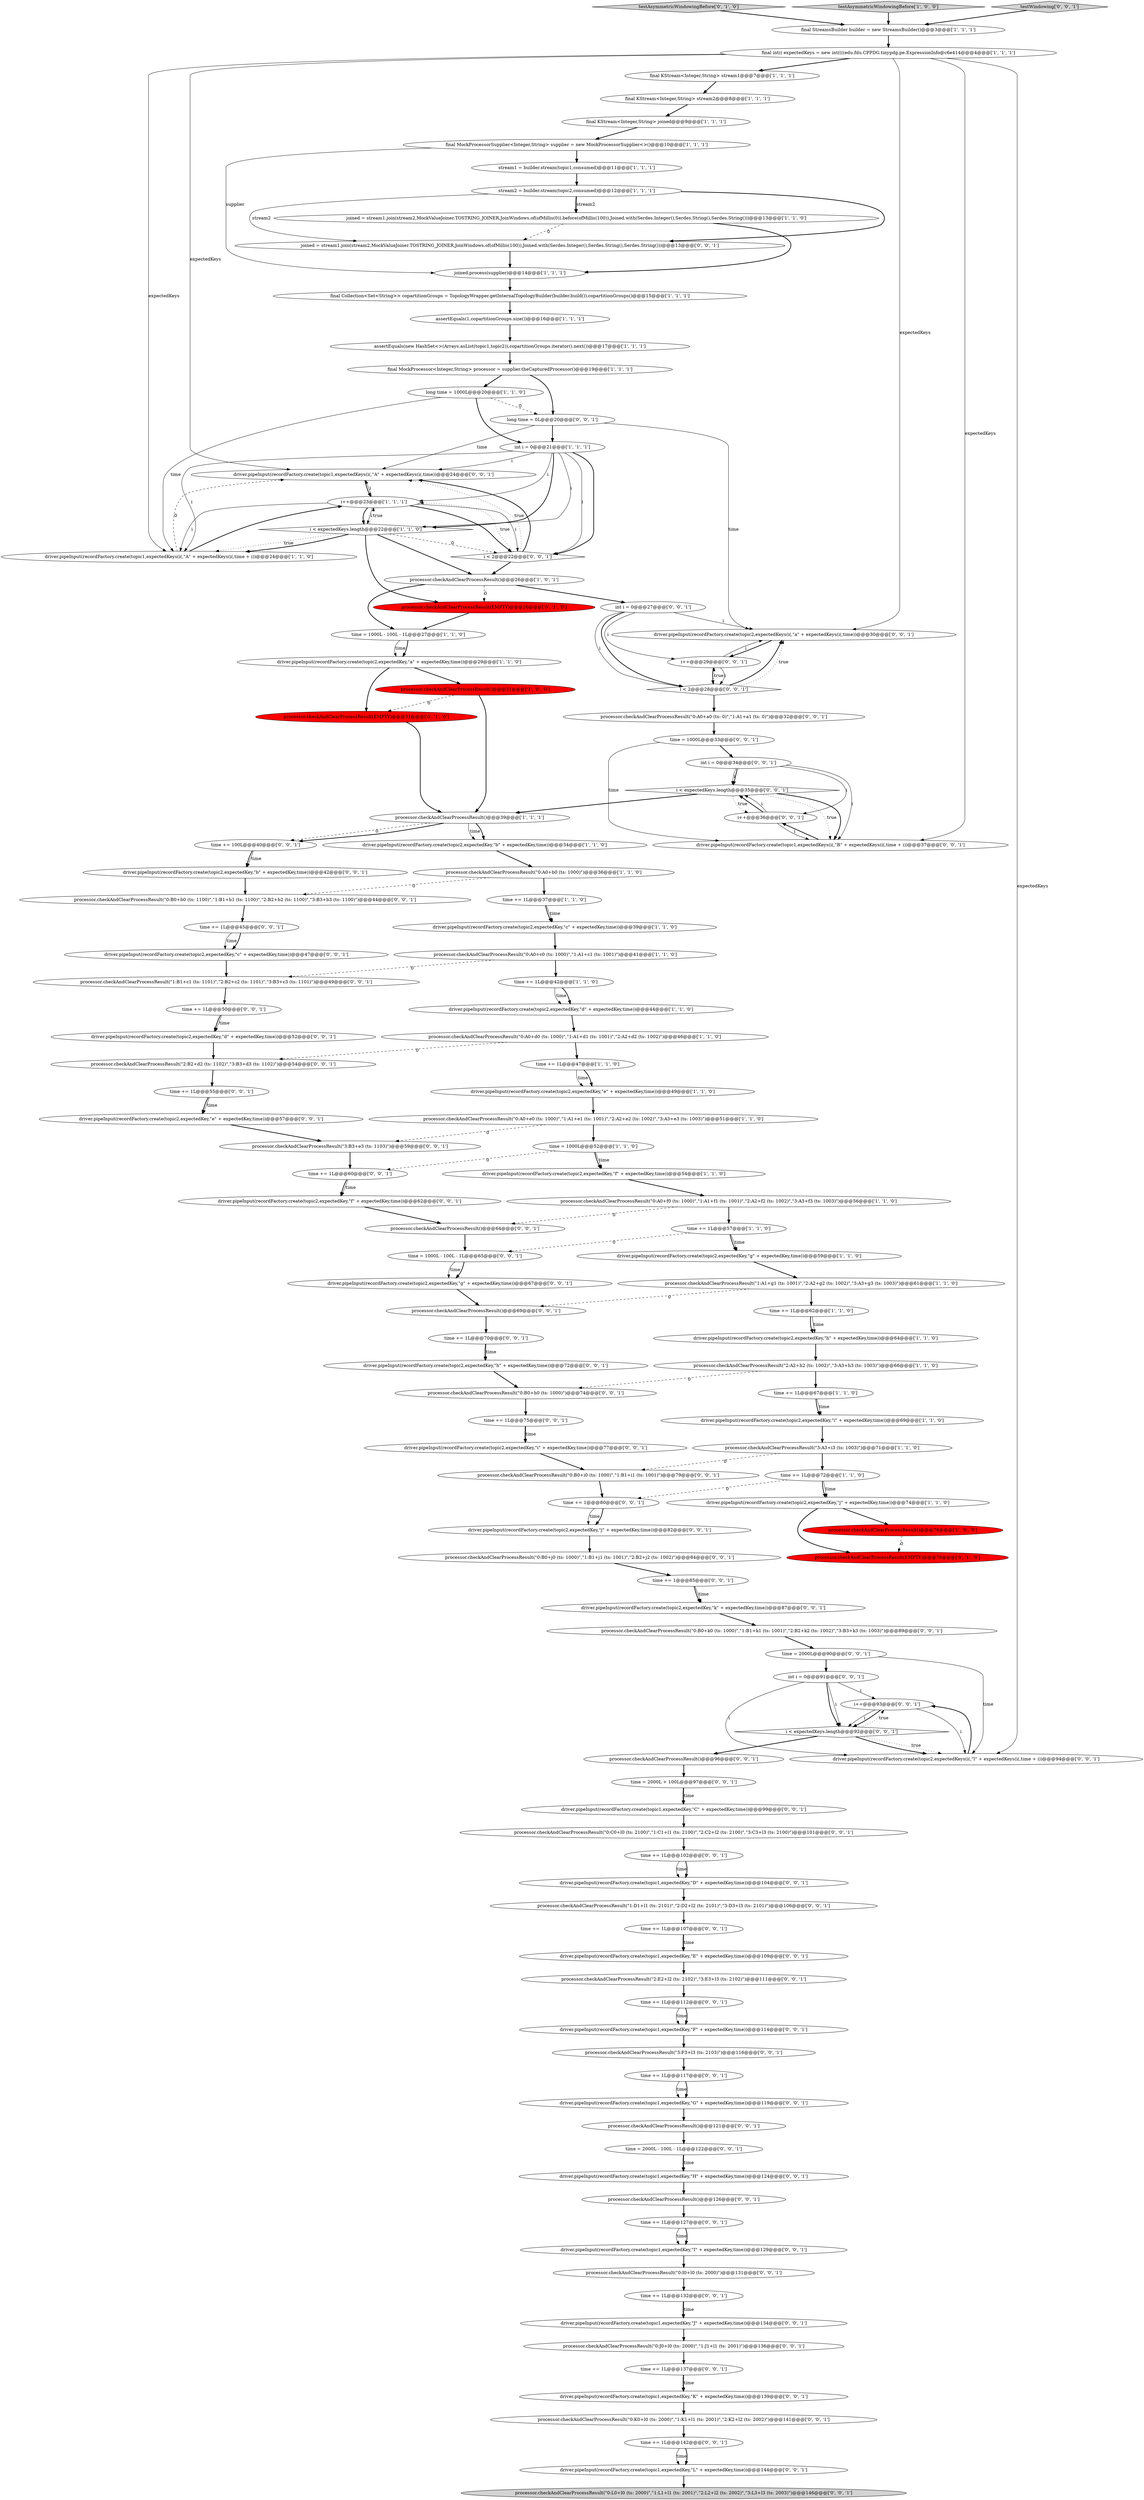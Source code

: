digraph {
102 [style = filled, label = "processor.checkAndClearProcessResult()@@@69@@@['0', '0', '1']", fillcolor = white, shape = ellipse image = "AAA0AAABBB3BBB"];
97 [style = filled, label = "driver.pipeInput(recordFactory.create(topic1,expectedKey,\"J\" + expectedKey,time))@@@134@@@['0', '0', '1']", fillcolor = white, shape = ellipse image = "AAA0AAABBB3BBB"];
21 [style = filled, label = "driver.pipeInput(recordFactory.create(topic2,expectedKey,\"h\" + expectedKey,time))@@@64@@@['1', '1', '0']", fillcolor = white, shape = ellipse image = "AAA0AAABBB1BBB"];
49 [style = filled, label = "processor.checkAndClearProcessResult(\"2:A2+h2 (ts: 1002)\",\"3:A3+h3 (ts: 1003)\")@@@66@@@['1', '1', '0']", fillcolor = white, shape = ellipse image = "AAA0AAABBB1BBB"];
86 [style = filled, label = "time += 1L@@@60@@@['0', '0', '1']", fillcolor = white, shape = ellipse image = "AAA0AAABBB3BBB"];
2 [style = filled, label = "processor.checkAndClearProcessResult(\"0:A0+b0 (ts: 1000)\")@@@36@@@['1', '1', '0']", fillcolor = white, shape = ellipse image = "AAA0AAABBB1BBB"];
47 [style = filled, label = "time += 1L@@@67@@@['1', '1', '0']", fillcolor = white, shape = ellipse image = "AAA0AAABBB1BBB"];
13 [style = filled, label = "time += 1L@@@47@@@['1', '1', '0']", fillcolor = white, shape = ellipse image = "AAA0AAABBB1BBB"];
26 [style = filled, label = "processor.checkAndClearProcessResult()@@@76@@@['1', '0', '0']", fillcolor = red, shape = ellipse image = "AAA1AAABBB1BBB"];
121 [style = filled, label = "processor.checkAndClearProcessResult(\"1:D1+l1 (ts: 2101)\",\"2:D2+l2 (ts: 2101)\",\"3:D3+l3 (ts: 2101)\")@@@106@@@['0', '0', '1']", fillcolor = white, shape = ellipse image = "AAA0AAABBB3BBB"];
69 [style = filled, label = "driver.pipeInput(recordFactory.create(topic1,expectedKey,\"K\" + expectedKey,time))@@@139@@@['0', '0', '1']", fillcolor = white, shape = ellipse image = "AAA0AAABBB3BBB"];
76 [style = filled, label = "i++@@@93@@@['0', '0', '1']", fillcolor = white, shape = ellipse image = "AAA0AAABBB3BBB"];
1 [style = filled, label = "stream2 = builder.stream(topic2,consumed)@@@12@@@['1', '1', '1']", fillcolor = white, shape = ellipse image = "AAA0AAABBB1BBB"];
52 [style = filled, label = "testAsymmetricWindowingBefore['0', '1', '0']", fillcolor = lightgray, shape = diamond image = "AAA0AAABBB2BBB"];
14 [style = filled, label = "final MockProcessor<Integer,String> processor = supplier.theCapturedProcessor()@@@19@@@['1', '1', '1']", fillcolor = white, shape = ellipse image = "AAA0AAABBB1BBB"];
94 [style = filled, label = "processor.checkAndClearProcessResult(\"1:B1+c1 (ts: 1101)\",\"2:B2+c2 (ts: 1101)\",\"3:B3+c3 (ts: 1101)\")@@@49@@@['0', '0', '1']", fillcolor = white, shape = ellipse image = "AAA0AAABBB3BBB"];
59 [style = filled, label = "driver.pipeInput(recordFactory.create(topic2,expectedKey,\"b\" + expectedKey,time))@@@42@@@['0', '0', '1']", fillcolor = white, shape = ellipse image = "AAA0AAABBB3BBB"];
74 [style = filled, label = "time += 100L@@@40@@@['0', '0', '1']", fillcolor = white, shape = ellipse image = "AAA0AAABBB3BBB"];
115 [style = filled, label = "processor.checkAndClearProcessResult(\"0:C0+l0 (ts: 2100)\",\"1:C1+l1 (ts: 2100)\",\"2:C2+l2 (ts: 2100)\",\"3:C3+l3 (ts: 2100)\")@@@101@@@['0', '0', '1']", fillcolor = white, shape = ellipse image = "AAA0AAABBB3BBB"];
30 [style = filled, label = "final StreamsBuilder builder = new StreamsBuilder()@@@3@@@['1', '1', '1']", fillcolor = white, shape = ellipse image = "AAA0AAABBB1BBB"];
134 [style = filled, label = "joined = stream1.join(stream2,MockValueJoiner.TOSTRING_JOINER,JoinWindows.of(ofMillis(100)),Joined.with(Serdes.Integer(),Serdes.String(),Serdes.String()))@@@13@@@['0', '0', '1']", fillcolor = white, shape = ellipse image = "AAA0AAABBB3BBB"];
106 [style = filled, label = "int i = 0@@@91@@@['0', '0', '1']", fillcolor = white, shape = ellipse image = "AAA0AAABBB3BBB"];
31 [style = filled, label = "processor.checkAndClearProcessResult(\"1:A1+g1 (ts: 1001)\",\"2:A2+g2 (ts: 1002)\",\"3:A3+g3 (ts: 1003)\")@@@61@@@['1', '1', '0']", fillcolor = white, shape = ellipse image = "AAA0AAABBB1BBB"];
82 [style = filled, label = "processor.checkAndClearProcessResult(\"2:E2+l2 (ts: 2102)\",\"3:E3+l3 (ts: 2102)\")@@@111@@@['0', '0', '1']", fillcolor = white, shape = ellipse image = "AAA0AAABBB3BBB"];
68 [style = filled, label = "driver.pipeInput(recordFactory.create(topic1,expectedKey,\"G\" + expectedKey,time))@@@119@@@['0', '0', '1']", fillcolor = white, shape = ellipse image = "AAA0AAABBB3BBB"];
73 [style = filled, label = "processor.checkAndClearProcessResult()@@@96@@@['0', '0', '1']", fillcolor = white, shape = ellipse image = "AAA0AAABBB3BBB"];
63 [style = filled, label = "i < expectedKeys.length@@@92@@@['0', '0', '1']", fillcolor = white, shape = diamond image = "AAA0AAABBB3BBB"];
66 [style = filled, label = "processor.checkAndClearProcessResult()@@@121@@@['0', '0', '1']", fillcolor = white, shape = ellipse image = "AAA0AAABBB3BBB"];
51 [style = filled, label = "processor.checkAndClearProcessResult(EMPTY)@@@76@@@['0', '1', '0']", fillcolor = red, shape = ellipse image = "AAA1AAABBB2BBB"];
37 [style = filled, label = "final Collection<Set<String>> copartitionGroups = TopologyWrapper.getInternalTopologyBuilder(builder.build()).copartitionGroups()@@@15@@@['1', '1', '1']", fillcolor = white, shape = ellipse image = "AAA0AAABBB1BBB"];
27 [style = filled, label = "final KStream<Integer,String> stream1@@@7@@@['1', '1', '1']", fillcolor = white, shape = ellipse image = "AAA0AAABBB1BBB"];
95 [style = filled, label = "time += 1L@@@107@@@['0', '0', '1']", fillcolor = white, shape = ellipse image = "AAA0AAABBB3BBB"];
131 [style = filled, label = "processor.checkAndClearProcessResult(\"0:B0+j0 (ts: 1000)\",\"1:B1+j1 (ts: 1001)\",\"2:B2+j2 (ts: 1002)\")@@@84@@@['0', '0', '1']", fillcolor = white, shape = ellipse image = "AAA0AAABBB3BBB"];
116 [style = filled, label = "driver.pipeInput(recordFactory.create(topic2,expectedKey,\"e\" + expectedKey,time))@@@57@@@['0', '0', '1']", fillcolor = white, shape = ellipse image = "AAA0AAABBB3BBB"];
50 [style = filled, label = "testAsymmetricWindowingBefore['1', '0', '0']", fillcolor = lightgray, shape = diamond image = "AAA0AAABBB1BBB"];
56 [style = filled, label = "driver.pipeInput(recordFactory.create(topic1,expectedKeys(i(,\"A\" + expectedKeys(i(,time))@@@24@@@['0', '0', '1']", fillcolor = white, shape = ellipse image = "AAA0AAABBB3BBB"];
98 [style = filled, label = "processor.checkAndClearProcessResult(\"3:B3+e3 (ts: 1103)\")@@@59@@@['0', '0', '1']", fillcolor = white, shape = ellipse image = "AAA0AAABBB3BBB"];
91 [style = filled, label = "driver.pipeInput(recordFactory.create(topic1,expectedKey,\"D\" + expectedKey,time))@@@104@@@['0', '0', '1']", fillcolor = white, shape = ellipse image = "AAA0AAABBB3BBB"];
65 [style = filled, label = "i < expectedKeys.length@@@35@@@['0', '0', '1']", fillcolor = white, shape = diamond image = "AAA0AAABBB3BBB"];
41 [style = filled, label = "time = 1000L@@@52@@@['1', '1', '0']", fillcolor = white, shape = ellipse image = "AAA0AAABBB1BBB"];
123 [style = filled, label = "driver.pipeInput(recordFactory.create(topic2,expectedKey,\"g\" + expectedKey,time))@@@67@@@['0', '0', '1']", fillcolor = white, shape = ellipse image = "AAA0AAABBB3BBB"];
20 [style = filled, label = "int i = 0@@@21@@@['1', '1', '1']", fillcolor = white, shape = ellipse image = "AAA0AAABBB1BBB"];
38 [style = filled, label = "driver.pipeInput(recordFactory.create(topic2,expectedKey,\"i\" + expectedKey,time))@@@69@@@['1', '1', '0']", fillcolor = white, shape = ellipse image = "AAA0AAABBB1BBB"];
96 [style = filled, label = "driver.pipeInput(recordFactory.create(topic2,expectedKey,\"i\" + expectedKey,time))@@@77@@@['0', '0', '1']", fillcolor = white, shape = ellipse image = "AAA0AAABBB3BBB"];
120 [style = filled, label = "driver.pipeInput(recordFactory.create(topic2,expectedKey,\"k\" + expectedKey,time))@@@87@@@['0', '0', '1']", fillcolor = white, shape = ellipse image = "AAA0AAABBB3BBB"];
0 [style = filled, label = "joined.process(supplier)@@@14@@@['1', '1', '1']", fillcolor = white, shape = ellipse image = "AAA0AAABBB1BBB"];
16 [style = filled, label = "stream1 = builder.stream(topic1,consumed)@@@11@@@['1', '1', '1']", fillcolor = white, shape = ellipse image = "AAA0AAABBB1BBB"];
18 [style = filled, label = "final KStream<Integer,String> joined@@@9@@@['1', '1', '1']", fillcolor = white, shape = ellipse image = "AAA0AAABBB1BBB"];
33 [style = filled, label = "final int(( expectedKeys = new int((((edu.fdu.CPPDG.tinypdg.pe.ExpressionInfo@c6e414@@@4@@@['1', '1', '1']", fillcolor = white, shape = ellipse image = "AAA0AAABBB1BBB"];
70 [style = filled, label = "processor.checkAndClearProcessResult(\"0:B0+k0 (ts: 1000)\",\"1:B1+k1 (ts: 1001)\",\"2:B2+k2 (ts: 1002)\",\"3:B3+k3 (ts: 1003)\")@@@89@@@['0', '0', '1']", fillcolor = white, shape = ellipse image = "AAA0AAABBB3BBB"];
46 [style = filled, label = "processor.checkAndClearProcessResult(\"0:A0+f0 (ts: 1000)\",\"1:A1+f1 (ts: 1001)\",\"2:A2+f2 (ts: 1002)\",\"3:A3+f3 (ts: 1003)\")@@@56@@@['1', '1', '0']", fillcolor = white, shape = ellipse image = "AAA0AAABBB1BBB"];
125 [style = filled, label = "time += 1L@@@112@@@['0', '0', '1']", fillcolor = white, shape = ellipse image = "AAA0AAABBB3BBB"];
111 [style = filled, label = "processor.checkAndClearProcessResult(\"0:L0+l0 (ts: 2000)\",\"1:L1+l1 (ts: 2001)\",\"2:L2+l2 (ts: 2002)\",\"3:L3+l3 (ts: 2003)\")@@@146@@@['0', '0', '1']", fillcolor = lightgray, shape = ellipse image = "AAA0AAABBB3BBB"];
129 [style = filled, label = "i++@@@36@@@['0', '0', '1']", fillcolor = white, shape = ellipse image = "AAA0AAABBB3BBB"];
36 [style = filled, label = "time += 1L@@@57@@@['1', '1', '0']", fillcolor = white, shape = ellipse image = "AAA0AAABBB1BBB"];
32 [style = filled, label = "final KStream<Integer,String> stream2@@@8@@@['1', '1', '1']", fillcolor = white, shape = ellipse image = "AAA0AAABBB1BBB"];
113 [style = filled, label = "processor.checkAndClearProcessResult()@@@126@@@['0', '0', '1']", fillcolor = white, shape = ellipse image = "AAA0AAABBB3BBB"];
35 [style = filled, label = "joined = stream1.join(stream2,MockValueJoiner.TOSTRING_JOINER,JoinWindows.of(ofMillis(0)).before(ofMillis(100)),Joined.with(Serdes.Integer(),Serdes.String(),Serdes.String()))@@@13@@@['1', '1', '0']", fillcolor = white, shape = ellipse image = "AAA0AAABBB1BBB"];
55 [style = filled, label = "processor.checkAndClearProcessResult(\"3:F3+l3 (ts: 2103)\")@@@116@@@['0', '0', '1']", fillcolor = white, shape = ellipse image = "AAA0AAABBB3BBB"];
118 [style = filled, label = "driver.pipeInput(recordFactory.create(topic1,expectedKey,\"I\" + expectedKey,time))@@@129@@@['0', '0', '1']", fillcolor = white, shape = ellipse image = "AAA0AAABBB3BBB"];
101 [style = filled, label = "time += 1L@@@55@@@['0', '0', '1']", fillcolor = white, shape = ellipse image = "AAA0AAABBB3BBB"];
103 [style = filled, label = "time = 1000L - 100L - 1L@@@65@@@['0', '0', '1']", fillcolor = white, shape = ellipse image = "AAA0AAABBB3BBB"];
78 [style = filled, label = "driver.pipeInput(recordFactory.create(topic2,expectedKey,\"d\" + expectedKey,time))@@@52@@@['0', '0', '1']", fillcolor = white, shape = ellipse image = "AAA0AAABBB3BBB"];
48 [style = filled, label = "processor.checkAndClearProcessResult(\"0:A0+d0 (ts: 1000)\",\"1:A1+d1 (ts: 1001)\",\"2:A2+d2 (ts: 1002)\")@@@46@@@['1', '1', '0']", fillcolor = white, shape = ellipse image = "AAA0AAABBB1BBB"];
89 [style = filled, label = "driver.pipeInput(recordFactory.create(topic2,expectedKeys(i(,\"a\" + expectedKeys(i(,time))@@@30@@@['0', '0', '1']", fillcolor = white, shape = ellipse image = "AAA0AAABBB3BBB"];
40 [style = filled, label = "time = 1000L - 100L - 1L@@@27@@@['1', '1', '0']", fillcolor = white, shape = ellipse image = "AAA0AAABBB1BBB"];
5 [style = filled, label = "time += 1L@@@37@@@['1', '1', '0']", fillcolor = white, shape = ellipse image = "AAA0AAABBB1BBB"];
10 [style = filled, label = "time += 1L@@@62@@@['1', '1', '0']", fillcolor = white, shape = ellipse image = "AAA0AAABBB1BBB"];
109 [style = filled, label = "testWindowing['0', '0', '1']", fillcolor = lightgray, shape = diamond image = "AAA0AAABBB3BBB"];
107 [style = filled, label = "int i = 0@@@27@@@['0', '0', '1']", fillcolor = white, shape = ellipse image = "AAA0AAABBB3BBB"];
87 [style = filled, label = "time += 1L@@@70@@@['0', '0', '1']", fillcolor = white, shape = ellipse image = "AAA0AAABBB3BBB"];
132 [style = filled, label = "time = 2000L - 100L - 1L@@@122@@@['0', '0', '1']", fillcolor = white, shape = ellipse image = "AAA0AAABBB3BBB"];
58 [style = filled, label = "driver.pipeInput(recordFactory.create(topic1,expectedKey,\"E\" + expectedKey,time))@@@109@@@['0', '0', '1']", fillcolor = white, shape = ellipse image = "AAA0AAABBB3BBB"];
15 [style = filled, label = "driver.pipeInput(recordFactory.create(topic2,expectedKey,\"b\" + expectedKey,time))@@@34@@@['1', '1', '0']", fillcolor = white, shape = ellipse image = "AAA0AAABBB1BBB"];
79 [style = filled, label = "driver.pipeInput(recordFactory.create(topic2,expectedKey,\"h\" + expectedKey,time))@@@72@@@['0', '0', '1']", fillcolor = white, shape = ellipse image = "AAA0AAABBB3BBB"];
135 [style = filled, label = "time += 1L@@@50@@@['0', '0', '1']", fillcolor = white, shape = ellipse image = "AAA0AAABBB3BBB"];
4 [style = filled, label = "i++@@@23@@@['1', '1', '1']", fillcolor = white, shape = ellipse image = "AAA0AAABBB1BBB"];
72 [style = filled, label = "time += 1@@@85@@@['0', '0', '1']", fillcolor = white, shape = ellipse image = "AAA0AAABBB3BBB"];
84 [style = filled, label = "driver.pipeInput(recordFactory.create(topic1,expectedKey,\"C\" + expectedKey,time))@@@99@@@['0', '0', '1']", fillcolor = white, shape = ellipse image = "AAA0AAABBB3BBB"];
8 [style = filled, label = "time += 1L@@@72@@@['1', '1', '0']", fillcolor = white, shape = ellipse image = "AAA0AAABBB1BBB"];
62 [style = filled, label = "processor.checkAndClearProcessResult(\"2:B2+d2 (ts: 1102)\",\"3:B3+d3 (ts: 1102)\")@@@54@@@['0', '0', '1']", fillcolor = white, shape = ellipse image = "AAA0AAABBB3BBB"];
3 [style = filled, label = "driver.pipeInput(recordFactory.create(topic2,expectedKey,\"c\" + expectedKey,time))@@@39@@@['1', '1', '0']", fillcolor = white, shape = ellipse image = "AAA0AAABBB1BBB"];
64 [style = filled, label = "processor.checkAndClearProcessResult(\"0:K0+l0 (ts: 2000)\",\"1:K1+l1 (ts: 2001)\",\"2:K2+l2 (ts: 2002)\")@@@141@@@['0', '0', '1']", fillcolor = white, shape = ellipse image = "AAA0AAABBB3BBB"];
105 [style = filled, label = "driver.pipeInput(recordFactory.create(topic2,expectedKey,\"f\" + expectedKey,time))@@@62@@@['0', '0', '1']", fillcolor = white, shape = ellipse image = "AAA0AAABBB3BBB"];
54 [style = filled, label = "processor.checkAndClearProcessResult(EMPTY)@@@31@@@['0', '1', '0']", fillcolor = red, shape = ellipse image = "AAA1AAABBB2BBB"];
77 [style = filled, label = "time += 1L@@@117@@@['0', '0', '1']", fillcolor = white, shape = ellipse image = "AAA0AAABBB3BBB"];
127 [style = filled, label = "time += 1L@@@142@@@['0', '0', '1']", fillcolor = white, shape = ellipse image = "AAA0AAABBB3BBB"];
99 [style = filled, label = "processor.checkAndClearProcessResult(\"0:I0+l0 (ts: 2000)\")@@@131@@@['0', '0', '1']", fillcolor = white, shape = ellipse image = "AAA0AAABBB3BBB"];
61 [style = filled, label = "processor.checkAndClearProcessResult(\"0:A0+a0 (ts: 0)\",\"1:A1+a1 (ts: 0)\")@@@32@@@['0', '0', '1']", fillcolor = white, shape = ellipse image = "AAA0AAABBB3BBB"];
110 [style = filled, label = "driver.pipeInput(recordFactory.create(topic1,expectedKey,\"F\" + expectedKey,time))@@@114@@@['0', '0', '1']", fillcolor = white, shape = ellipse image = "AAA0AAABBB3BBB"];
53 [style = filled, label = "processor.checkAndClearProcessResult(EMPTY)@@@26@@@['0', '1', '0']", fillcolor = red, shape = ellipse image = "AAA1AAABBB2BBB"];
57 [style = filled, label = "processor.checkAndClearProcessResult(\"0:B0+b0 (ts: 1100)\",\"1:B1+b1 (ts: 1100)\",\"2:B2+b2 (ts: 1100)\",\"3:B3+b3 (ts: 1100)\")@@@44@@@['0', '0', '1']", fillcolor = white, shape = ellipse image = "AAA0AAABBB3BBB"];
85 [style = filled, label = "driver.pipeInput(recordFactory.create(topic1,expectedKey,\"H\" + expectedKey,time))@@@124@@@['0', '0', '1']", fillcolor = white, shape = ellipse image = "AAA0AAABBB3BBB"];
28 [style = filled, label = "driver.pipeInput(recordFactory.create(topic2,expectedKey,\"f\" + expectedKey,time))@@@54@@@['1', '1', '0']", fillcolor = white, shape = ellipse image = "AAA0AAABBB1BBB"];
130 [style = filled, label = "time += 1L@@@75@@@['0', '0', '1']", fillcolor = white, shape = ellipse image = "AAA0AAABBB3BBB"];
23 [style = filled, label = "driver.pipeInput(recordFactory.create(topic2,expectedKey,\"j\" + expectedKey,time))@@@74@@@['1', '1', '0']", fillcolor = white, shape = ellipse image = "AAA0AAABBB1BBB"];
122 [style = filled, label = "driver.pipeInput(recordFactory.create(topic2,expectedKey,\"j\" + expectedKey,time))@@@82@@@['0', '0', '1']", fillcolor = white, shape = ellipse image = "AAA0AAABBB3BBB"];
108 [style = filled, label = "time += 1L@@@127@@@['0', '0', '1']", fillcolor = white, shape = ellipse image = "AAA0AAABBB3BBB"];
92 [style = filled, label = "driver.pipeInput(recordFactory.create(topic2,expectedKey,\"c\" + expectedKey,time))@@@47@@@['0', '0', '1']", fillcolor = white, shape = ellipse image = "AAA0AAABBB3BBB"];
67 [style = filled, label = "processor.checkAndClearProcessResult(\"0:J0+l0 (ts: 2000)\",\"1:J1+l1 (ts: 2001)\")@@@136@@@['0', '0', '1']", fillcolor = white, shape = ellipse image = "AAA0AAABBB3BBB"];
44 [style = filled, label = "processor.checkAndClearProcessResult()@@@31@@@['1', '0', '0']", fillcolor = red, shape = ellipse image = "AAA1AAABBB1BBB"];
17 [style = filled, label = "driver.pipeInput(recordFactory.create(topic2,expectedKey,\"a\" + expectedKey,time))@@@29@@@['1', '1', '0']", fillcolor = white, shape = ellipse image = "AAA0AAABBB1BBB"];
7 [style = filled, label = "driver.pipeInput(recordFactory.create(topic2,expectedKey,\"e\" + expectedKey,time))@@@49@@@['1', '1', '0']", fillcolor = white, shape = ellipse image = "AAA0AAABBB1BBB"];
60 [style = filled, label = "processor.checkAndClearProcessResult(\"0:B0+h0 (ts: 1000)\")@@@74@@@['0', '0', '1']", fillcolor = white, shape = ellipse image = "AAA0AAABBB3BBB"];
133 [style = filled, label = "i < 2@@@28@@@['0', '0', '1']", fillcolor = white, shape = diamond image = "AAA0AAABBB3BBB"];
34 [style = filled, label = "driver.pipeInput(recordFactory.create(topic1,expectedKeys(i(,\"A\" + expectedKeys(i(,time + i))@@@24@@@['1', '1', '0']", fillcolor = white, shape = ellipse image = "AAA0AAABBB1BBB"];
100 [style = filled, label = "driver.pipeInput(recordFactory.create(topic2,expectedKeys(i(,\"l\" + expectedKeys(i(,time + i))@@@94@@@['0', '0', '1']", fillcolor = white, shape = ellipse image = "AAA0AAABBB3BBB"];
45 [style = filled, label = "driver.pipeInput(recordFactory.create(topic2,expectedKey,\"d\" + expectedKey,time))@@@44@@@['1', '1', '0']", fillcolor = white, shape = ellipse image = "AAA0AAABBB1BBB"];
83 [style = filled, label = "i < 2@@@22@@@['0', '0', '1']", fillcolor = white, shape = diamond image = "AAA0AAABBB3BBB"];
126 [style = filled, label = "i++@@@29@@@['0', '0', '1']", fillcolor = white, shape = ellipse image = "AAA0AAABBB3BBB"];
119 [style = filled, label = "int i = 0@@@34@@@['0', '0', '1']", fillcolor = white, shape = ellipse image = "AAA0AAABBB3BBB"];
104 [style = filled, label = "time += 1L@@@132@@@['0', '0', '1']", fillcolor = white, shape = ellipse image = "AAA0AAABBB3BBB"];
9 [style = filled, label = "processor.checkAndClearProcessResult()@@@39@@@['1', '1', '1']", fillcolor = white, shape = ellipse image = "AAA0AAABBB1BBB"];
90 [style = filled, label = "time += 1L@@@102@@@['0', '0', '1']", fillcolor = white, shape = ellipse image = "AAA0AAABBB3BBB"];
80 [style = filled, label = "driver.pipeInput(recordFactory.create(topic1,expectedKey,\"L\" + expectedKey,time))@@@144@@@['0', '0', '1']", fillcolor = white, shape = ellipse image = "AAA0AAABBB3BBB"];
88 [style = filled, label = "time += 1@@@80@@@['0', '0', '1']", fillcolor = white, shape = ellipse image = "AAA0AAABBB3BBB"];
11 [style = filled, label = "long time = 1000L@@@20@@@['1', '1', '0']", fillcolor = white, shape = ellipse image = "AAA0AAABBB1BBB"];
22 [style = filled, label = "i < expectedKeys.length@@@22@@@['1', '1', '0']", fillcolor = white, shape = diamond image = "AAA0AAABBB1BBB"];
29 [style = filled, label = "processor.checkAndClearProcessResult(\"3:A3+i3 (ts: 1003)\")@@@71@@@['1', '1', '0']", fillcolor = white, shape = ellipse image = "AAA0AAABBB1BBB"];
43 [style = filled, label = "assertEquals(1,copartitionGroups.size())@@@16@@@['1', '1', '1']", fillcolor = white, shape = ellipse image = "AAA0AAABBB1BBB"];
42 [style = filled, label = "time += 1L@@@42@@@['1', '1', '0']", fillcolor = white, shape = ellipse image = "AAA0AAABBB1BBB"];
81 [style = filled, label = "time += 1L@@@137@@@['0', '0', '1']", fillcolor = white, shape = ellipse image = "AAA0AAABBB3BBB"];
124 [style = filled, label = "time += 1L@@@45@@@['0', '0', '1']", fillcolor = white, shape = ellipse image = "AAA0AAABBB3BBB"];
93 [style = filled, label = "driver.pipeInput(recordFactory.create(topic1,expectedKeys(i(,\"B\" + expectedKeys(i(,time + i))@@@37@@@['0', '0', '1']", fillcolor = white, shape = ellipse image = "AAA0AAABBB3BBB"];
112 [style = filled, label = "time = 1000L@@@33@@@['0', '0', '1']", fillcolor = white, shape = ellipse image = "AAA0AAABBB3BBB"];
128 [style = filled, label = "time = 2000L + 100L@@@97@@@['0', '0', '1']", fillcolor = white, shape = ellipse image = "AAA0AAABBB3BBB"];
12 [style = filled, label = "driver.pipeInput(recordFactory.create(topic2,expectedKey,\"g\" + expectedKey,time))@@@59@@@['1', '1', '0']", fillcolor = white, shape = ellipse image = "AAA0AAABBB1BBB"];
19 [style = filled, label = "final MockProcessorSupplier<Integer,String> supplier = new MockProcessorSupplier<>()@@@10@@@['1', '1', '1']", fillcolor = white, shape = ellipse image = "AAA0AAABBB1BBB"];
24 [style = filled, label = "processor.checkAndClearProcessResult()@@@26@@@['1', '0', '1']", fillcolor = white, shape = ellipse image = "AAA0AAABBB1BBB"];
75 [style = filled, label = "processor.checkAndClearProcessResult()@@@64@@@['0', '0', '1']", fillcolor = white, shape = ellipse image = "AAA0AAABBB3BBB"];
25 [style = filled, label = "processor.checkAndClearProcessResult(\"0:A0+e0 (ts: 1000)\",\"1:A1+e1 (ts: 1001)\",\"2:A2+e2 (ts: 1002)\",\"3:A3+e3 (ts: 1003)\")@@@51@@@['1', '1', '0']", fillcolor = white, shape = ellipse image = "AAA0AAABBB1BBB"];
6 [style = filled, label = "assertEquals(new HashSet<>(Arrays.asList(topic1,topic2)),copartitionGroups.iterator().next())@@@17@@@['1', '1', '1']", fillcolor = white, shape = ellipse image = "AAA0AAABBB1BBB"];
71 [style = filled, label = "time = 2000L@@@90@@@['0', '0', '1']", fillcolor = white, shape = ellipse image = "AAA0AAABBB3BBB"];
117 [style = filled, label = "processor.checkAndClearProcessResult(\"0:B0+i0 (ts: 1000)\",\"1:B1+i1 (ts: 1001)\")@@@79@@@['0', '0', '1']", fillcolor = white, shape = ellipse image = "AAA0AAABBB3BBB"];
39 [style = filled, label = "processor.checkAndClearProcessResult(\"0:A0+c0 (ts: 1000)\",\"1:A1+c1 (ts: 1001)\")@@@41@@@['1', '1', '0']", fillcolor = white, shape = ellipse image = "AAA0AAABBB1BBB"];
114 [style = filled, label = "long time = 0L@@@20@@@['0', '0', '1']", fillcolor = white, shape = ellipse image = "AAA0AAABBB3BBB"];
5->3 [style = bold, label=""];
42->45 [style = solid, label="time"];
40->17 [style = solid, label="time"];
112->93 [style = solid, label="time"];
27->32 [style = bold, label=""];
17->54 [style = bold, label=""];
5->3 [style = solid, label="time"];
33->100 [style = solid, label="expectedKeys"];
107->133 [style = bold, label=""];
83->56 [style = dotted, label="true"];
23->51 [style = bold, label=""];
61->112 [style = bold, label=""];
42->45 [style = bold, label=""];
128->84 [style = bold, label=""];
100->76 [style = bold, label=""];
95->58 [style = bold, label=""];
76->100 [style = solid, label="i"];
90->91 [style = solid, label="time"];
25->98 [style = dashed, label="0"];
36->103 [style = dashed, label="0"];
67->81 [style = bold, label=""];
14->114 [style = bold, label=""];
68->66 [style = bold, label=""];
59->57 [style = bold, label=""];
130->96 [style = bold, label=""];
57->124 [style = bold, label=""];
107->126 [style = solid, label="i"];
36->12 [style = bold, label=""];
97->67 [style = bold, label=""];
93->129 [style = bold, label=""];
126->89 [style = solid, label="i"];
45->48 [style = bold, label=""];
22->83 [style = dashed, label="0"];
131->72 [style = bold, label=""];
41->28 [style = bold, label=""];
19->0 [style = solid, label="supplier"];
33->56 [style = solid, label="expectedKeys"];
71->106 [style = bold, label=""];
88->122 [style = solid, label="time"];
63->73 [style = bold, label=""];
37->43 [style = bold, label=""];
123->102 [style = bold, label=""];
65->93 [style = dotted, label="true"];
103->123 [style = solid, label="time"];
9->74 [style = dashed, label="0"];
70->71 [style = bold, label=""];
34->56 [style = dashed, label="0"];
121->95 [style = bold, label=""];
133->126 [style = dotted, label="true"];
104->97 [style = bold, label=""];
65->9 [style = bold, label=""];
133->89 [style = bold, label=""];
115->90 [style = bold, label=""];
3->39 [style = bold, label=""];
11->34 [style = solid, label="time"];
17->44 [style = bold, label=""];
32->18 [style = bold, label=""];
1->134 [style = bold, label=""];
120->70 [style = bold, label=""];
83->56 [style = bold, label=""];
81->69 [style = bold, label=""];
108->118 [style = solid, label="time"];
60->130 [style = bold, label=""];
14->11 [style = bold, label=""];
135->78 [style = bold, label=""];
62->101 [style = bold, label=""];
126->133 [style = bold, label=""];
24->107 [style = bold, label=""];
126->133 [style = solid, label="i"];
74->59 [style = bold, label=""];
63->76 [style = dotted, label="true"];
128->84 [style = solid, label="time"];
39->94 [style = dashed, label="0"];
41->86 [style = dashed, label="0"];
133->89 [style = dotted, label="true"];
9->15 [style = solid, label="time"];
8->23 [style = bold, label=""];
129->93 [style = solid, label="i"];
77->68 [style = solid, label="time"];
31->102 [style = dashed, label="0"];
4->34 [style = solid, label="i"];
50->30 [style = bold, label=""];
33->34 [style = solid, label="expectedKeys"];
18->19 [style = bold, label=""];
35->134 [style = dashed, label="0"];
46->36 [style = bold, label=""];
69->64 [style = bold, label=""];
1->35 [style = bold, label=""];
41->28 [style = solid, label="time"];
13->7 [style = solid, label="time"];
24->40 [style = bold, label=""];
10->21 [style = bold, label=""];
114->56 [style = solid, label="time"];
113->108 [style = bold, label=""];
33->27 [style = bold, label=""];
49->60 [style = dashed, label="0"];
1->134 [style = solid, label="stream2"];
75->103 [style = bold, label=""];
103->123 [style = bold, label=""];
35->0 [style = bold, label=""];
119->65 [style = bold, label=""];
86->105 [style = bold, label=""];
122->131 [style = bold, label=""];
135->78 [style = solid, label="time"];
110->55 [style = bold, label=""];
8->23 [style = solid, label="time"];
84->115 [style = bold, label=""];
129->65 [style = bold, label=""];
86->105 [style = solid, label="time"];
40->17 [style = bold, label=""];
109->30 [style = bold, label=""];
125->110 [style = solid, label="time"];
105->75 [style = bold, label=""];
89->126 [style = bold, label=""];
48->13 [style = bold, label=""];
87->79 [style = bold, label=""];
99->104 [style = bold, label=""];
130->96 [style = solid, label="time"];
79->60 [style = bold, label=""];
39->42 [style = bold, label=""];
22->4 [style = dotted, label="true"];
90->91 [style = bold, label=""];
4->22 [style = bold, label=""];
12->31 [style = bold, label=""];
9->74 [style = bold, label=""];
82->125 [style = bold, label=""];
44->54 [style = dashed, label="0"];
117->88 [style = bold, label=""];
119->129 [style = solid, label="i"];
30->33 [style = bold, label=""];
4->83 [style = solid, label="i"];
25->41 [style = bold, label=""];
85->113 [style = bold, label=""];
106->63 [style = solid, label="i"];
74->59 [style = solid, label="time"];
53->40 [style = bold, label=""];
1->35 [style = solid, label="stream2"];
119->93 [style = solid, label="i"];
55->77 [style = bold, label=""];
88->122 [style = bold, label=""];
112->119 [style = bold, label=""];
77->68 [style = bold, label=""];
72->120 [style = bold, label=""];
19->16 [style = bold, label=""];
118->99 [style = bold, label=""];
104->97 [style = solid, label="time"];
63->100 [style = dotted, label="true"];
8->88 [style = dashed, label="0"];
73->128 [style = bold, label=""];
64->127 [style = bold, label=""];
16->1 [style = bold, label=""];
83->24 [style = bold, label=""];
65->129 [style = dotted, label="true"];
31->10 [style = bold, label=""];
125->110 [style = bold, label=""];
4->56 [style = solid, label="i"];
106->76 [style = solid, label="i"];
83->4 [style = dotted, label="true"];
21->49 [style = bold, label=""];
114->89 [style = solid, label="time"];
20->4 [style = solid, label="i"];
20->34 [style = solid, label="i"];
78->62 [style = bold, label=""];
33->89 [style = solid, label="expectedKeys"];
29->117 [style = dashed, label="0"];
44->9 [style = bold, label=""];
36->12 [style = solid, label="time"];
20->56 [style = solid, label="i"];
2->5 [style = bold, label=""];
91->121 [style = bold, label=""];
114->20 [style = bold, label=""];
4->22 [style = solid, label="i"];
124->92 [style = solid, label="time"];
22->34 [style = dotted, label="true"];
11->114 [style = dashed, label="0"];
11->20 [style = bold, label=""];
29->8 [style = bold, label=""];
15->2 [style = bold, label=""];
26->51 [style = dashed, label="0"];
33->93 [style = solid, label="expectedKeys"];
0->37 [style = bold, label=""];
94->135 [style = bold, label=""];
87->79 [style = solid, label="time"];
124->92 [style = bold, label=""];
2->57 [style = dashed, label="0"];
20->83 [style = solid, label="i"];
66->132 [style = bold, label=""];
132->85 [style = bold, label=""];
38->29 [style = bold, label=""];
20->22 [style = solid, label="i"];
63->100 [style = bold, label=""];
23->26 [style = bold, label=""];
108->118 [style = bold, label=""];
48->62 [style = dashed, label="0"];
80->111 [style = bold, label=""];
101->116 [style = bold, label=""];
47->38 [style = bold, label=""];
116->98 [style = bold, label=""];
76->63 [style = solid, label="i"];
132->85 [style = solid, label="time"];
43->6 [style = bold, label=""];
96->117 [style = bold, label=""];
81->69 [style = solid, label="time"];
20->22 [style = bold, label=""];
49->47 [style = bold, label=""];
98->86 [style = bold, label=""];
4->83 [style = bold, label=""];
6->14 [style = bold, label=""];
95->58 [style = solid, label="time"];
46->75 [style = dashed, label="0"];
24->53 [style = dashed, label="0"];
28->46 [style = bold, label=""];
56->4 [style = bold, label=""];
22->53 [style = bold, label=""];
101->116 [style = solid, label="time"];
106->100 [style = solid, label="i"];
127->80 [style = solid, label="time"];
102->87 [style = bold, label=""];
134->0 [style = bold, label=""];
107->89 [style = solid, label="i"];
9->15 [style = bold, label=""];
13->7 [style = bold, label=""];
20->83 [style = bold, label=""];
65->93 [style = bold, label=""];
22->34 [style = bold, label=""];
47->38 [style = solid, label="time"];
54->9 [style = bold, label=""];
133->61 [style = bold, label=""];
34->4 [style = bold, label=""];
129->65 [style = solid, label="i"];
92->94 [style = bold, label=""];
7->25 [style = bold, label=""];
22->24 [style = bold, label=""];
72->120 [style = solid, label="time"];
106->63 [style = bold, label=""];
71->100 [style = solid, label="time"];
58->82 [style = bold, label=""];
76->63 [style = bold, label=""];
127->80 [style = bold, label=""];
107->133 [style = solid, label="i"];
52->30 [style = bold, label=""];
10->21 [style = solid, label="time"];
119->65 [style = solid, label="i"];
}
